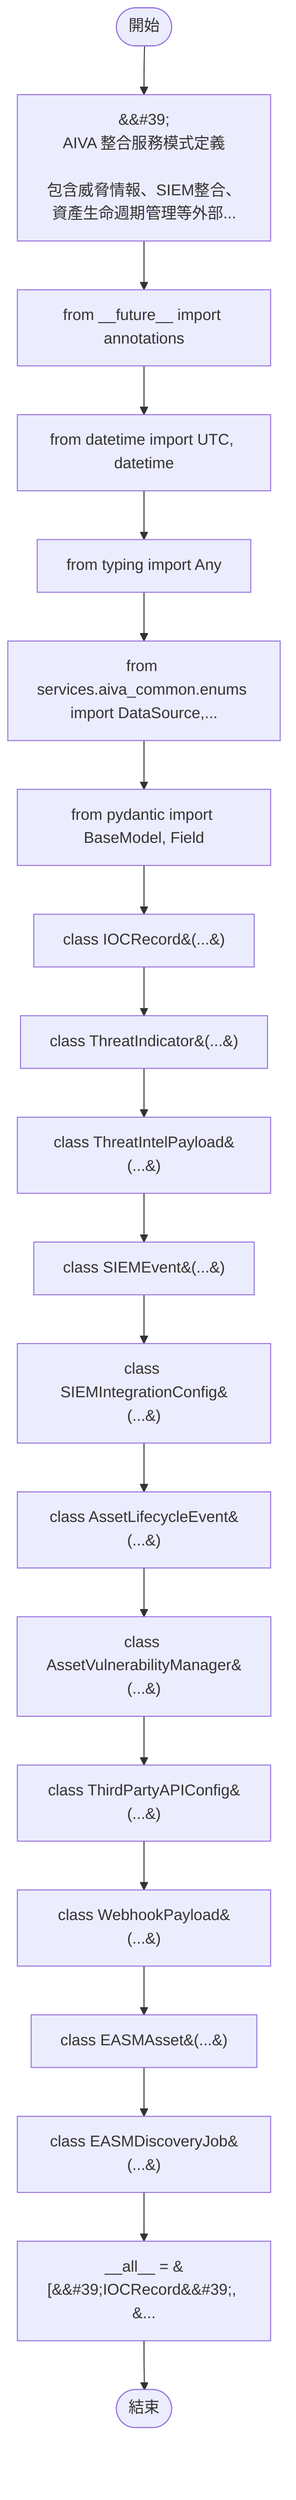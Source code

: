 flowchart TB
    n1([開始])
    n2([結束])
    n3[&amp;&#35;39;\nAIVA 整合服務模式定義\n\n包含威脅情報、SIEM整合、資產生命週期管理等外部...]
    n4[from __future__ import annotations]
    n5[from datetime import UTC, datetime]
    n6[from typing import Any]
    n7[from services.aiva_common.enums import DataSource,...]
    n8[from pydantic import BaseModel, Field]
    n9[class IOCRecord&#40;...&#41;]
    n10[class ThreatIndicator&#40;...&#41;]
    n11[class ThreatIntelPayload&#40;...&#41;]
    n12[class SIEMEvent&#40;...&#41;]
    n13[class SIEMIntegrationConfig&#40;...&#41;]
    n14[class AssetLifecycleEvent&#40;...&#41;]
    n15[class AssetVulnerabilityManager&#40;...&#41;]
    n16[class ThirdPartyAPIConfig&#40;...&#41;]
    n17[class WebhookPayload&#40;...&#41;]
    n18[class EASMAsset&#40;...&#41;]
    n19[class EASMDiscoveryJob&#40;...&#41;]
    n20[__all__ = &#91;&amp;&#35;39;IOCRecord&amp;&#35;39;, &amp;...]
    n1 --> n3
    n3 --> n4
    n4 --> n5
    n5 --> n6
    n6 --> n7
    n7 --> n8
    n8 --> n9
    n9 --> n10
    n10 --> n11
    n11 --> n12
    n12 --> n13
    n13 --> n14
    n14 --> n15
    n15 --> n16
    n16 --> n17
    n17 --> n18
    n18 --> n19
    n19 --> n20
    n20 --> n2